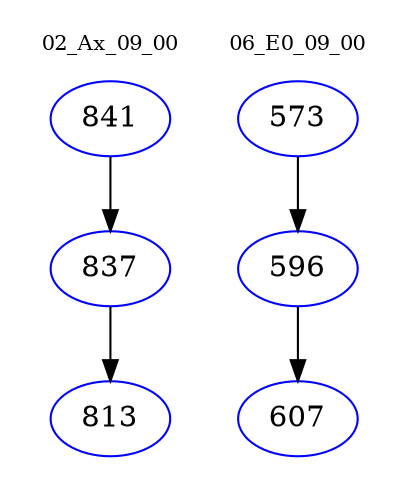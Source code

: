 digraph{
subgraph cluster_0 {
color = white
label = "02_Ax_09_00";
fontsize=10;
T0_841 [label="841", color="blue"]
T0_841 -> T0_837 [color="black"]
T0_837 [label="837", color="blue"]
T0_837 -> T0_813 [color="black"]
T0_813 [label="813", color="blue"]
}
subgraph cluster_1 {
color = white
label = "06_E0_09_00";
fontsize=10;
T1_573 [label="573", color="blue"]
T1_573 -> T1_596 [color="black"]
T1_596 [label="596", color="blue"]
T1_596 -> T1_607 [color="black"]
T1_607 [label="607", color="blue"]
}
}
